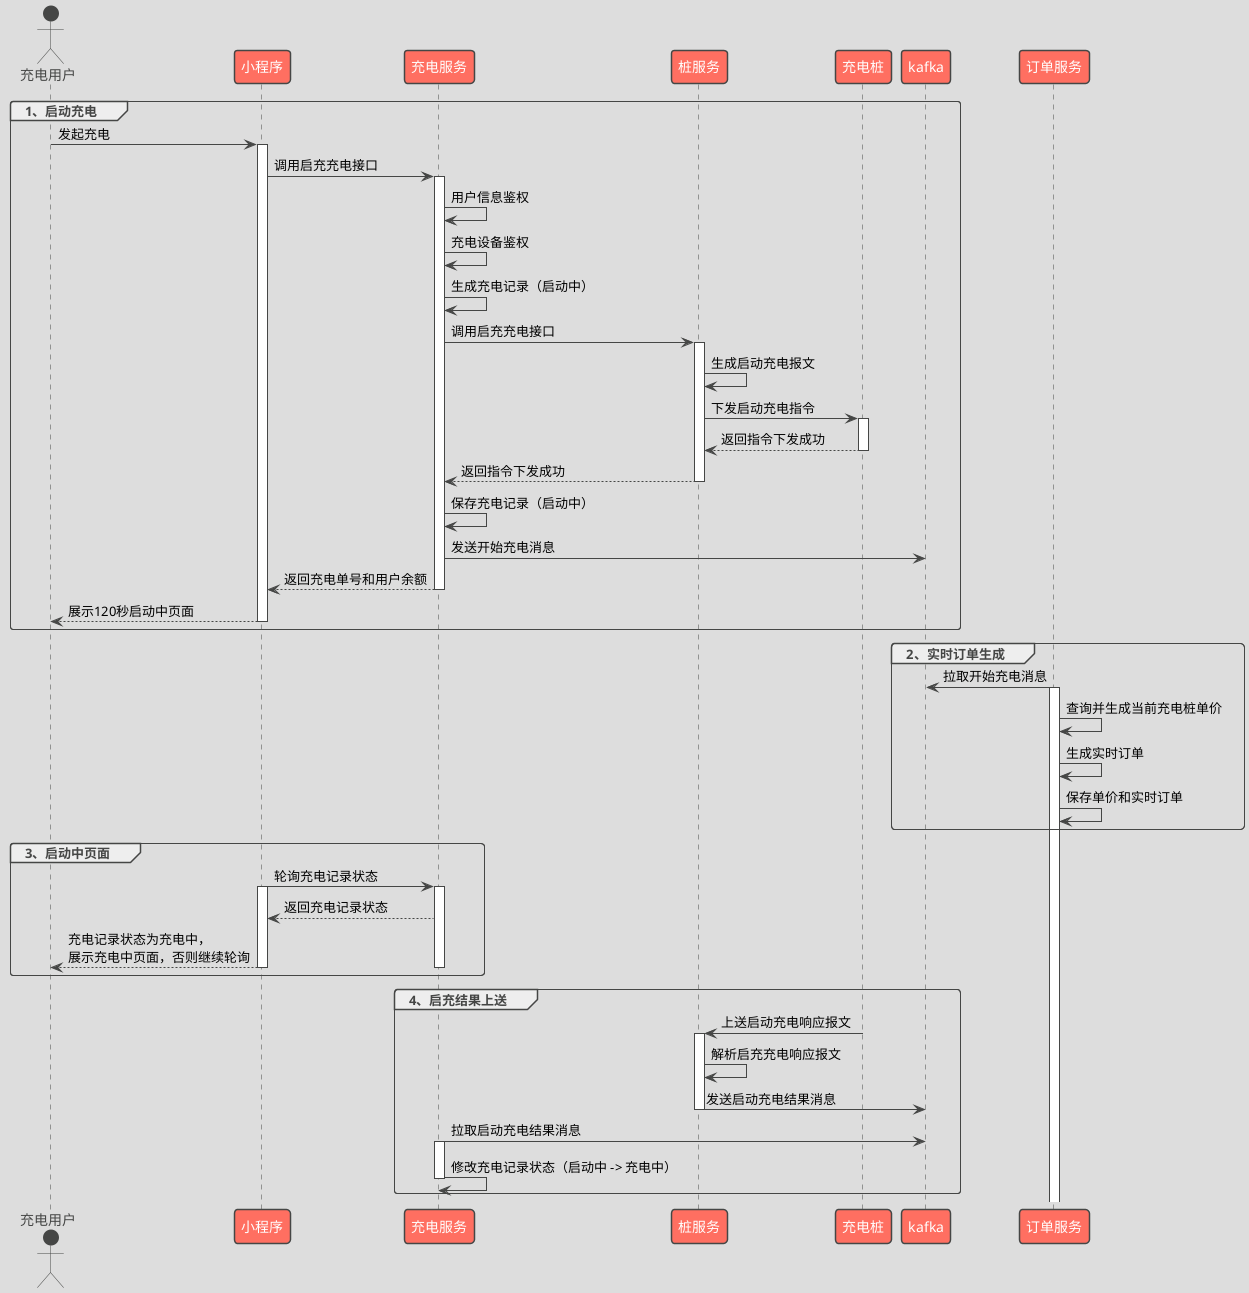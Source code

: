 @startuml
'https://plantuml.com/sequence-diagram

!theme toy


group 1、启动充电
actor 充电用户
充电用户 -> 小程序: 发起充电
activate 小程序
小程序 -> 充电服务: 调用启充充电接口
activate 充电服务
充电服务 -> 充电服务: 用户信息鉴权
充电服务 -> 充电服务: 充电设备鉴权
充电服务 -> 充电服务: 生成充电记录（启动中）
充电服务 -> 桩服务: 调用启充充电接口
activate 桩服务
桩服务 -> 桩服务: 生成启动充电报文
桩服务 -> 充电桩: 下发启动充电指令
activate 充电桩
充电桩 --> 桩服务: 返回指令下发成功
deactivate 充电桩
桩服务 --> 充电服务: 返回指令下发成功
deactivate 桩服务
充电服务 -> 充电服务: 保存充电记录（启动中）
充电服务 -> kafka: 发送开始充电消息
充电服务 --> 小程序: 返回充电单号和用户余额
deactivate 充电服务
小程序 --> 充电用户: 展示120秒启动中页面
deactivate 小程序
end

group 2、实时订单生成
订单服务 -> kafka: 拉取开始充电消息
activate 订单服务
订单服务 -> 订单服务: 查询并生成当前充电桩单价
订单服务 -> 订单服务: 生成实时订单
订单服务 -> 订单服务: 保存单价和实时订单
end

group 3、启动中页面
小程序 -> 充电服务: 轮询充电记录状态
activate 小程序
activate 充电服务
充电服务 --> 小程序: 返回充电记录状态
小程序 --> 充电用户: 充电记录状态为充电中，\n展示充电中页面，否则继续轮询
deactivate 小程序
deactivate 充电服务
end

group 4、启充结果上送
充电桩 -> 桩服务: 上送启动充电响应报文
activate 桩服务
桩服务 -> 桩服务: 解析启充充电响应报文
桩服务 -> kafka: 发送启动充电结果消息
deactivate 桩服务
充电服务 -> kafka: 拉取启动充电结果消息
activate 充电服务
充电服务 -> 充电服务: 修改充电记录状态（启动中 -> 充电中）
deactivate 充电服务

end








@enduml
